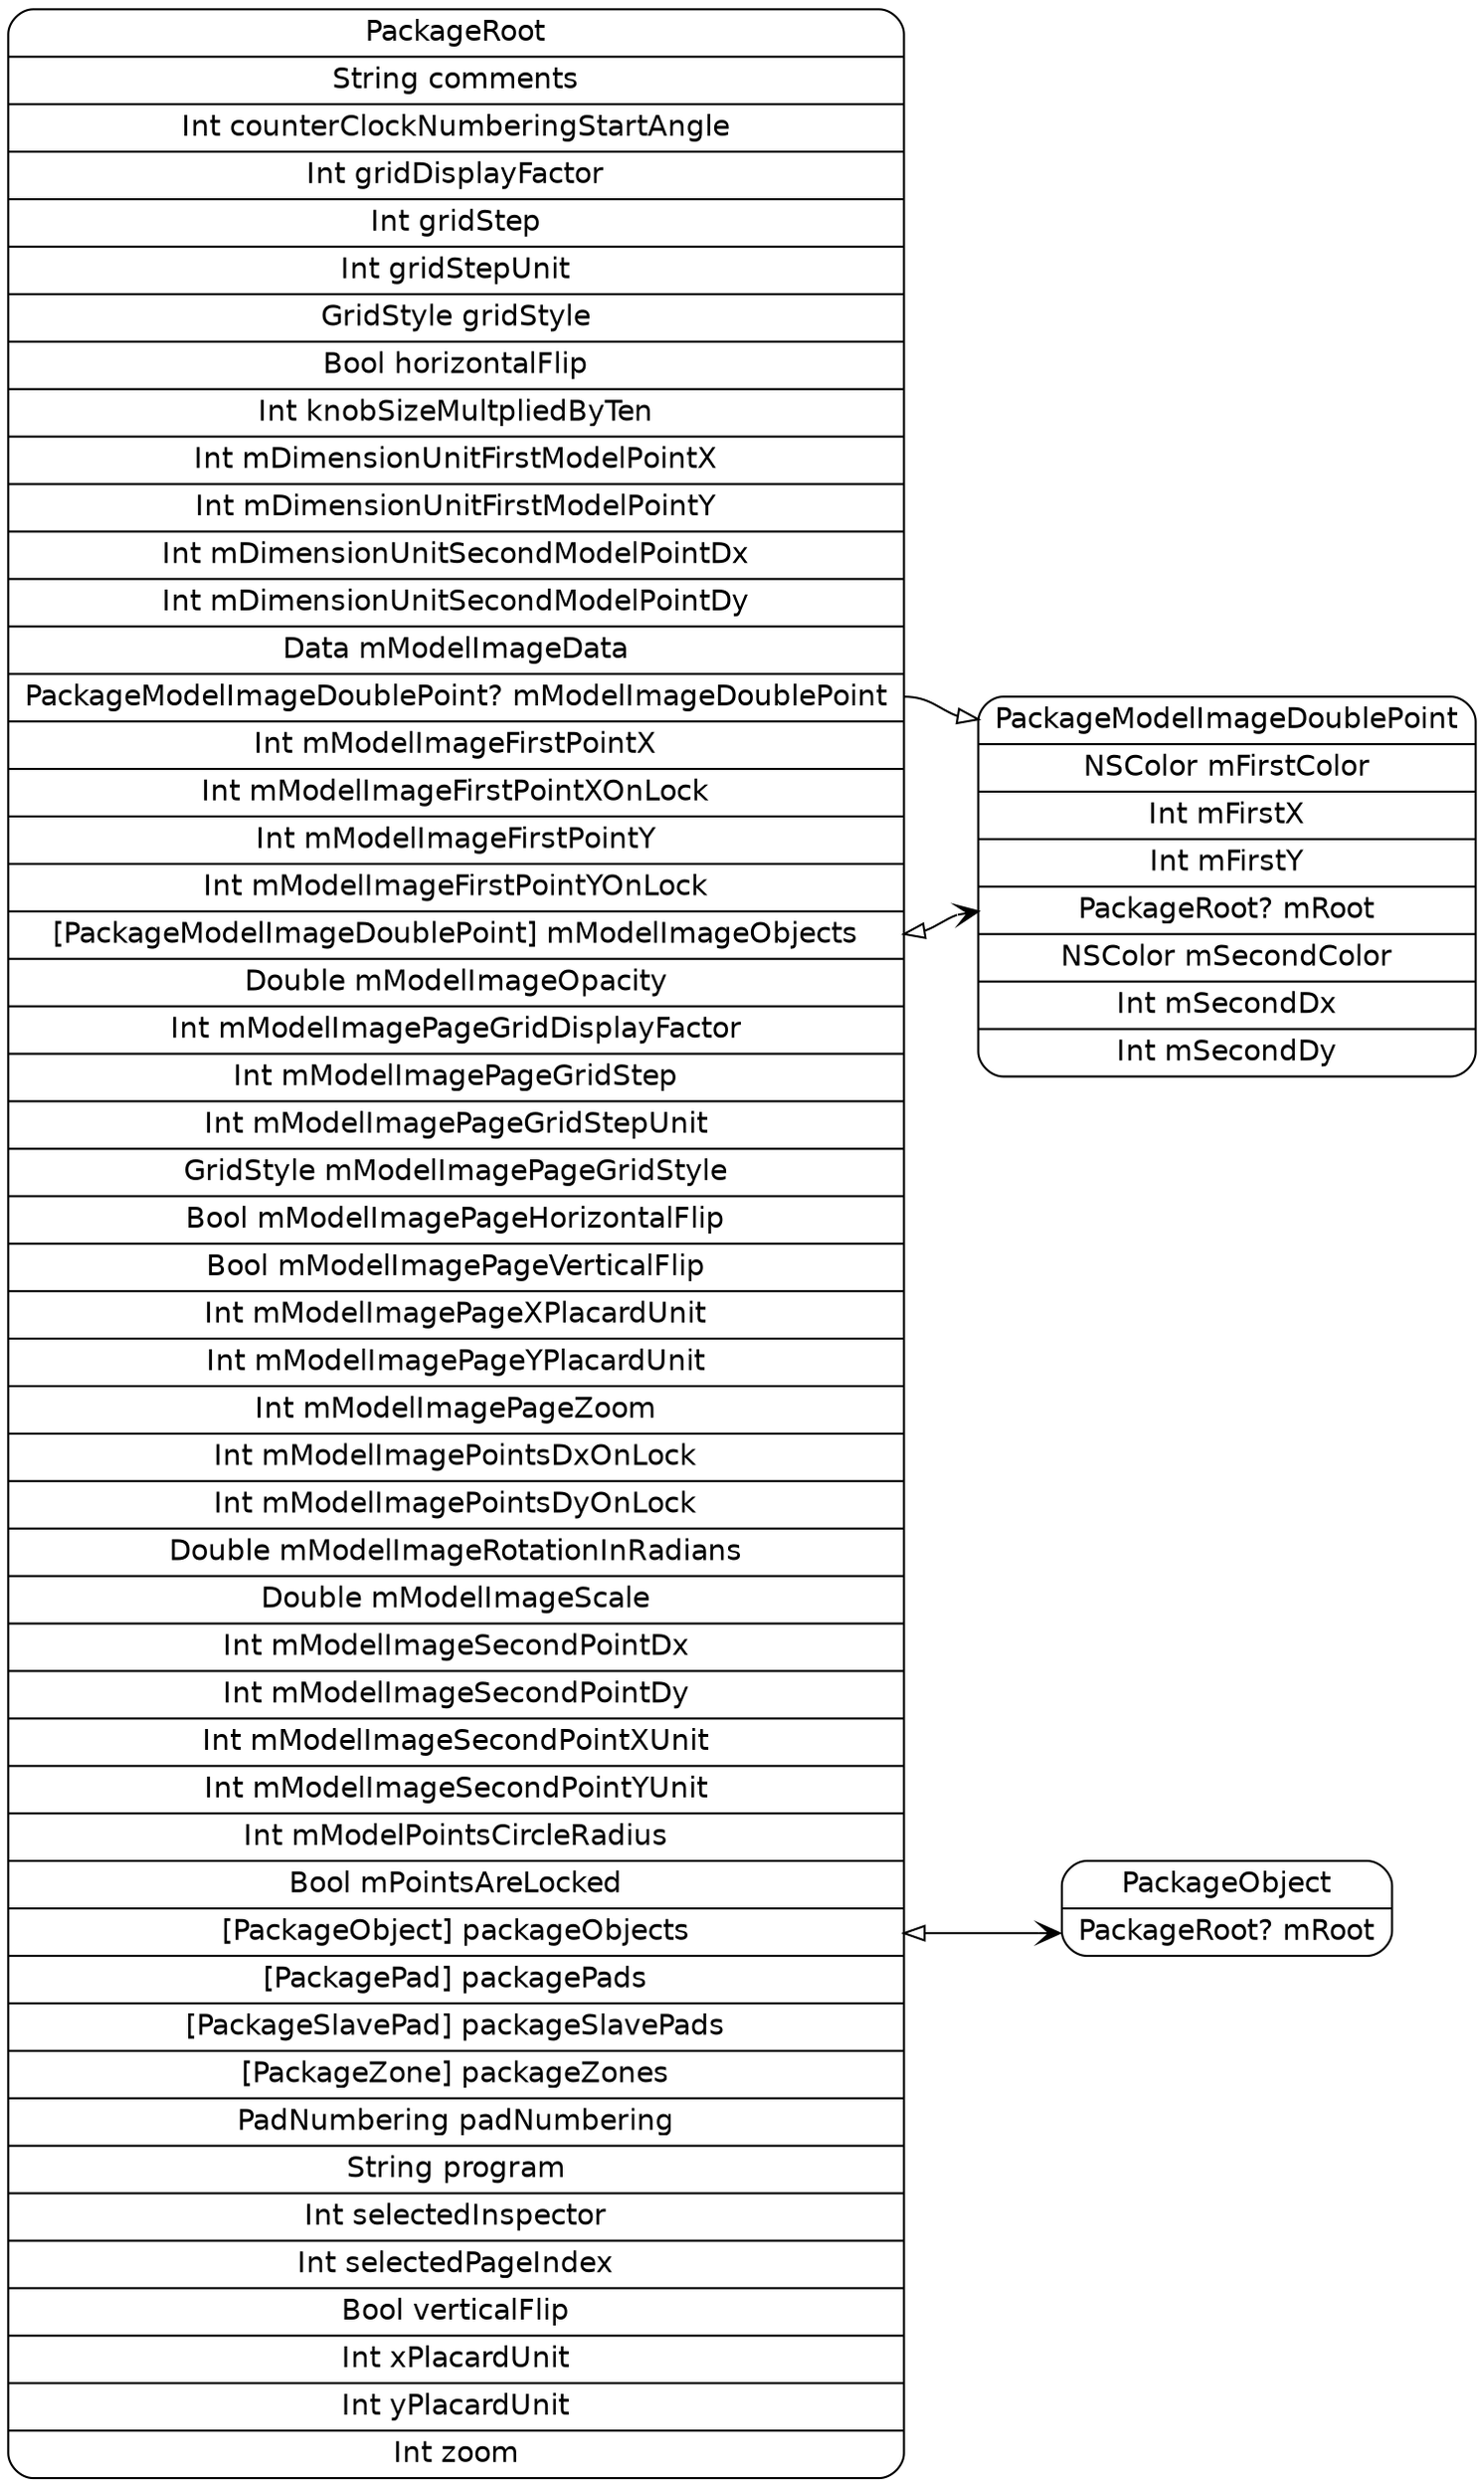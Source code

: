 digraph G {
  rankdir=LR ;
  node [shape=record fontname=helvetica style=rounded] ;
  PackageRoot[label="<PackageRoot>PackageRoot|String comments|Int counterClockNumberingStartAngle|Int gridDisplayFactor|Int gridStep|Int gridStepUnit|GridStyle gridStyle|Bool horizontalFlip|Int knobSizeMultpliedByTen|Int mDimensionUnitFirstModelPointX|Int mDimensionUnitFirstModelPointY|Int mDimensionUnitSecondModelPointDx|Int mDimensionUnitSecondModelPointDy|Data mModelImageData|<mModelImageDoublePoint>PackageModelImageDoublePoint? mModelImageDoublePoint|Int mModelImageFirstPointX|Int mModelImageFirstPointXOnLock|Int mModelImageFirstPointY|Int mModelImageFirstPointYOnLock|<mModelImageObjects>[PackageModelImageDoublePoint] mModelImageObjects|Double mModelImageOpacity|Int mModelImagePageGridDisplayFactor|Int mModelImagePageGridStep|Int mModelImagePageGridStepUnit|GridStyle mModelImagePageGridStyle|Bool mModelImagePageHorizontalFlip|Bool mModelImagePageVerticalFlip|Int mModelImagePageXPlacardUnit|Int mModelImagePageYPlacardUnit|Int mModelImagePageZoom|Int mModelImagePointsDxOnLock|Int mModelImagePointsDyOnLock|Double mModelImageRotationInRadians|Double mModelImageScale|Int mModelImageSecondPointDx|Int mModelImageSecondPointDy|Int mModelImageSecondPointXUnit|Int mModelImageSecondPointYUnit|Int mModelPointsCircleRadius|Bool mPointsAreLocked|<packageObjects>[PackageObject] packageObjects|<packagePads>[PackagePad] packagePads|<packageSlavePads>[PackageSlavePad] packageSlavePads|<packageZones>[PackageZone] packageZones|PadNumbering padNumbering|String program|Int selectedInspector|Int selectedPageIndex|Bool verticalFlip|Int xPlacardUnit|Int yPlacardUnit|Int zoom"] ;
  PackageObject[label="<PackageObject>PackageObject|<mRoot>PackageRoot? mRoot"] ;
  PackageModelImageDoublePoint[label="<PackageModelImageDoublePoint>PackageModelImageDoublePoint|NSColor mFirstColor|Int mFirstX|Int mFirstY|<mRoot>PackageRoot? mRoot|NSColor mSecondColor|Int mSecondDx|Int mSecondDy"] ;
  PackageRoot:mModelImageDoublePoint -> PackageModelImageDoublePoint:PackageModelImageDoublePoint [dir=both arrowtail=none arrowhead=onormal] ;
  PackageRoot:mModelImageObjects -> PackageModelImageDoublePoint:mRoot [dir=both arrowtail=onormal arrowhead=vee] ;
  PackageRoot:packageObjects -> PackageObject:mRoot [dir=both arrowtail=onormal arrowhead=vee] ;
}
